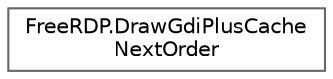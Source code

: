 digraph "Graphical Class Hierarchy"
{
 // LATEX_PDF_SIZE
  bgcolor="transparent";
  edge [fontname=Helvetica,fontsize=10,labelfontname=Helvetica,labelfontsize=10];
  node [fontname=Helvetica,fontsize=10,shape=box,height=0.2,width=0.4];
  rankdir="LR";
  Node0 [id="Node000000",label="FreeRDP.DrawGdiPlusCache\lNextOrder",height=0.2,width=0.4,color="grey40", fillcolor="white", style="filled",URL="$struct_free_r_d_p_1_1_draw_gdi_plus_cache_next_order.html",tooltip=" "];
}
